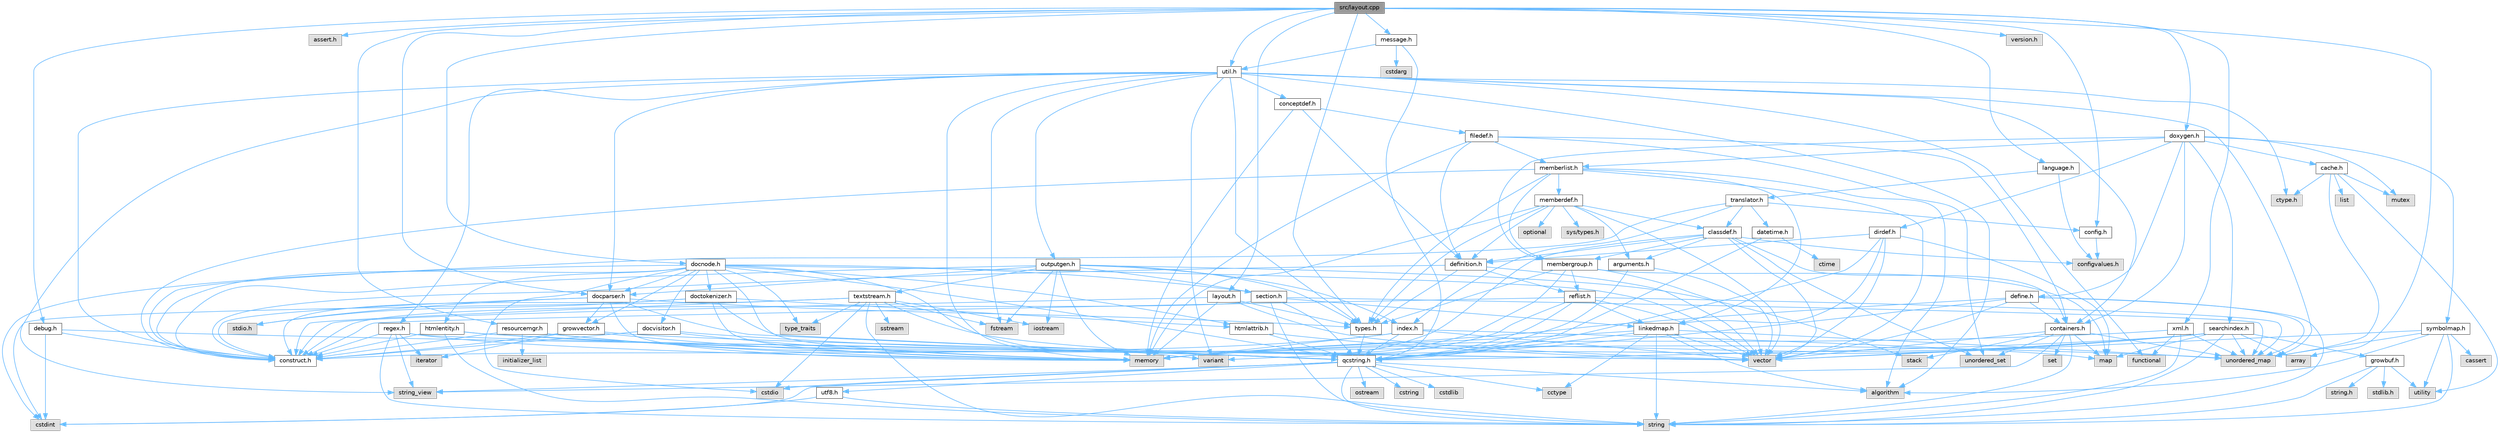 digraph "src/layout.cpp"
{
 // INTERACTIVE_SVG=YES
 // LATEX_PDF_SIZE
  bgcolor="transparent";
  edge [fontname=Helvetica,fontsize=10,labelfontname=Helvetica,labelfontsize=10];
  node [fontname=Helvetica,fontsize=10,shape=box,height=0.2,width=0.4];
  Node1 [id="Node000001",label="src/layout.cpp",height=0.2,width=0.4,color="gray40", fillcolor="grey60", style="filled", fontcolor="black",tooltip=" "];
  Node1 -> Node2 [id="edge1_Node000001_Node000002",color="steelblue1",style="solid",tooltip=" "];
  Node2 [id="Node000002",label="array",height=0.2,width=0.4,color="grey60", fillcolor="#E0E0E0", style="filled",tooltip=" "];
  Node1 -> Node3 [id="edge2_Node000001_Node000003",color="steelblue1",style="solid",tooltip=" "];
  Node3 [id="Node000003",label="assert.h",height=0.2,width=0.4,color="grey60", fillcolor="#E0E0E0", style="filled",tooltip=" "];
  Node1 -> Node4 [id="edge3_Node000001_Node000004",color="steelblue1",style="solid",tooltip=" "];
  Node4 [id="Node000004",label="types.h",height=0.2,width=0.4,color="grey40", fillcolor="white", style="filled",URL="$d9/d49/types_8h.html",tooltip="This file contains a number of basic enums and types."];
  Node4 -> Node5 [id="edge4_Node000004_Node000005",color="steelblue1",style="solid",tooltip=" "];
  Node5 [id="Node000005",label="qcstring.h",height=0.2,width=0.4,color="grey40", fillcolor="white", style="filled",URL="$d7/d5c/qcstring_8h.html",tooltip=" "];
  Node5 -> Node6 [id="edge5_Node000005_Node000006",color="steelblue1",style="solid",tooltip=" "];
  Node6 [id="Node000006",label="string",height=0.2,width=0.4,color="grey60", fillcolor="#E0E0E0", style="filled",tooltip=" "];
  Node5 -> Node7 [id="edge6_Node000005_Node000007",color="steelblue1",style="solid",tooltip=" "];
  Node7 [id="Node000007",label="string_view",height=0.2,width=0.4,color="grey60", fillcolor="#E0E0E0", style="filled",tooltip=" "];
  Node5 -> Node8 [id="edge7_Node000005_Node000008",color="steelblue1",style="solid",tooltip=" "];
  Node8 [id="Node000008",label="algorithm",height=0.2,width=0.4,color="grey60", fillcolor="#E0E0E0", style="filled",tooltip=" "];
  Node5 -> Node9 [id="edge8_Node000005_Node000009",color="steelblue1",style="solid",tooltip=" "];
  Node9 [id="Node000009",label="cctype",height=0.2,width=0.4,color="grey60", fillcolor="#E0E0E0", style="filled",tooltip=" "];
  Node5 -> Node10 [id="edge9_Node000005_Node000010",color="steelblue1",style="solid",tooltip=" "];
  Node10 [id="Node000010",label="cstring",height=0.2,width=0.4,color="grey60", fillcolor="#E0E0E0", style="filled",tooltip=" "];
  Node5 -> Node11 [id="edge10_Node000005_Node000011",color="steelblue1",style="solid",tooltip=" "];
  Node11 [id="Node000011",label="cstdio",height=0.2,width=0.4,color="grey60", fillcolor="#E0E0E0", style="filled",tooltip=" "];
  Node5 -> Node12 [id="edge11_Node000005_Node000012",color="steelblue1",style="solid",tooltip=" "];
  Node12 [id="Node000012",label="cstdlib",height=0.2,width=0.4,color="grey60", fillcolor="#E0E0E0", style="filled",tooltip=" "];
  Node5 -> Node13 [id="edge12_Node000005_Node000013",color="steelblue1",style="solid",tooltip=" "];
  Node13 [id="Node000013",label="cstdint",height=0.2,width=0.4,color="grey60", fillcolor="#E0E0E0", style="filled",tooltip=" "];
  Node5 -> Node14 [id="edge13_Node000005_Node000014",color="steelblue1",style="solid",tooltip=" "];
  Node14 [id="Node000014",label="ostream",height=0.2,width=0.4,color="grey60", fillcolor="#E0E0E0", style="filled",tooltip=" "];
  Node5 -> Node15 [id="edge14_Node000005_Node000015",color="steelblue1",style="solid",tooltip=" "];
  Node15 [id="Node000015",label="utf8.h",height=0.2,width=0.4,color="grey40", fillcolor="white", style="filled",URL="$db/d7c/utf8_8h.html",tooltip="Various UTF8 related helper functions."];
  Node15 -> Node13 [id="edge15_Node000015_Node000013",color="steelblue1",style="solid",tooltip=" "];
  Node15 -> Node6 [id="edge16_Node000015_Node000006",color="steelblue1",style="solid",tooltip=" "];
  Node1 -> Node16 [id="edge17_Node000001_Node000016",color="steelblue1",style="solid",tooltip=" "];
  Node16 [id="Node000016",label="layout.h",height=0.2,width=0.4,color="grey40", fillcolor="white", style="filled",URL="$db/d51/layout_8h.html",tooltip=" "];
  Node16 -> Node17 [id="edge18_Node000016_Node000017",color="steelblue1",style="solid",tooltip=" "];
  Node17 [id="Node000017",label="memory",height=0.2,width=0.4,color="grey60", fillcolor="#E0E0E0", style="filled",tooltip=" "];
  Node16 -> Node18 [id="edge19_Node000016_Node000018",color="steelblue1",style="solid",tooltip=" "];
  Node18 [id="Node000018",label="vector",height=0.2,width=0.4,color="grey60", fillcolor="#E0E0E0", style="filled",tooltip=" "];
  Node16 -> Node4 [id="edge20_Node000016_Node000004",color="steelblue1",style="solid",tooltip=" "];
  Node16 -> Node19 [id="edge21_Node000016_Node000019",color="steelblue1",style="solid",tooltip=" "];
  Node19 [id="Node000019",label="construct.h",height=0.2,width=0.4,color="grey40", fillcolor="white", style="filled",URL="$d7/dfc/construct_8h.html",tooltip=" "];
  Node1 -> Node20 [id="edge22_Node000001_Node000020",color="steelblue1",style="solid",tooltip=" "];
  Node20 [id="Node000020",label="message.h",height=0.2,width=0.4,color="grey40", fillcolor="white", style="filled",URL="$d2/d0d/message_8h.html",tooltip=" "];
  Node20 -> Node21 [id="edge23_Node000020_Node000021",color="steelblue1",style="solid",tooltip=" "];
  Node21 [id="Node000021",label="cstdarg",height=0.2,width=0.4,color="grey60", fillcolor="#E0E0E0", style="filled",tooltip=" "];
  Node20 -> Node5 [id="edge24_Node000020_Node000005",color="steelblue1",style="solid",tooltip=" "];
  Node20 -> Node22 [id="edge25_Node000020_Node000022",color="steelblue1",style="solid",tooltip=" "];
  Node22 [id="Node000022",label="util.h",height=0.2,width=0.4,color="grey40", fillcolor="white", style="filled",URL="$d8/d3c/util_8h.html",tooltip="A bunch of utility functions."];
  Node22 -> Node17 [id="edge26_Node000022_Node000017",color="steelblue1",style="solid",tooltip=" "];
  Node22 -> Node23 [id="edge27_Node000022_Node000023",color="steelblue1",style="solid",tooltip=" "];
  Node23 [id="Node000023",label="unordered_map",height=0.2,width=0.4,color="grey60", fillcolor="#E0E0E0", style="filled",tooltip=" "];
  Node22 -> Node8 [id="edge28_Node000022_Node000008",color="steelblue1",style="solid",tooltip=" "];
  Node22 -> Node24 [id="edge29_Node000022_Node000024",color="steelblue1",style="solid",tooltip=" "];
  Node24 [id="Node000024",label="functional",height=0.2,width=0.4,color="grey60", fillcolor="#E0E0E0", style="filled",tooltip=" "];
  Node22 -> Node25 [id="edge30_Node000022_Node000025",color="steelblue1",style="solid",tooltip=" "];
  Node25 [id="Node000025",label="fstream",height=0.2,width=0.4,color="grey60", fillcolor="#E0E0E0", style="filled",tooltip=" "];
  Node22 -> Node26 [id="edge31_Node000022_Node000026",color="steelblue1",style="solid",tooltip=" "];
  Node26 [id="Node000026",label="variant",height=0.2,width=0.4,color="grey60", fillcolor="#E0E0E0", style="filled",tooltip=" "];
  Node22 -> Node7 [id="edge32_Node000022_Node000007",color="steelblue1",style="solid",tooltip=" "];
  Node22 -> Node27 [id="edge33_Node000022_Node000027",color="steelblue1",style="solid",tooltip=" "];
  Node27 [id="Node000027",label="ctype.h",height=0.2,width=0.4,color="grey60", fillcolor="#E0E0E0", style="filled",tooltip=" "];
  Node22 -> Node4 [id="edge34_Node000022_Node000004",color="steelblue1",style="solid",tooltip=" "];
  Node22 -> Node28 [id="edge35_Node000022_Node000028",color="steelblue1",style="solid",tooltip=" "];
  Node28 [id="Node000028",label="docparser.h",height=0.2,width=0.4,color="grey40", fillcolor="white", style="filled",URL="$de/d9c/docparser_8h.html",tooltip=" "];
  Node28 -> Node29 [id="edge36_Node000028_Node000029",color="steelblue1",style="solid",tooltip=" "];
  Node29 [id="Node000029",label="stdio.h",height=0.2,width=0.4,color="grey60", fillcolor="#E0E0E0", style="filled",tooltip=" "];
  Node28 -> Node17 [id="edge37_Node000028_Node000017",color="steelblue1",style="solid",tooltip=" "];
  Node28 -> Node5 [id="edge38_Node000028_Node000005",color="steelblue1",style="solid",tooltip=" "];
  Node28 -> Node30 [id="edge39_Node000028_Node000030",color="steelblue1",style="solid",tooltip=" "];
  Node30 [id="Node000030",label="growvector.h",height=0.2,width=0.4,color="grey40", fillcolor="white", style="filled",URL="$d7/d50/growvector_8h.html",tooltip=" "];
  Node30 -> Node18 [id="edge40_Node000030_Node000018",color="steelblue1",style="solid",tooltip=" "];
  Node30 -> Node17 [id="edge41_Node000030_Node000017",color="steelblue1",style="solid",tooltip=" "];
  Node30 -> Node31 [id="edge42_Node000030_Node000031",color="steelblue1",style="solid",tooltip=" "];
  Node31 [id="Node000031",label="iterator",height=0.2,width=0.4,color="grey60", fillcolor="#E0E0E0", style="filled",tooltip=" "];
  Node30 -> Node19 [id="edge43_Node000030_Node000019",color="steelblue1",style="solid",tooltip=" "];
  Node28 -> Node19 [id="edge44_Node000028_Node000019",color="steelblue1",style="solid",tooltip=" "];
  Node28 -> Node4 [id="edge45_Node000028_Node000004",color="steelblue1",style="solid",tooltip=" "];
  Node22 -> Node32 [id="edge46_Node000022_Node000032",color="steelblue1",style="solid",tooltip=" "];
  Node32 [id="Node000032",label="containers.h",height=0.2,width=0.4,color="grey40", fillcolor="white", style="filled",URL="$d5/d75/containers_8h.html",tooltip=" "];
  Node32 -> Node18 [id="edge47_Node000032_Node000018",color="steelblue1",style="solid",tooltip=" "];
  Node32 -> Node6 [id="edge48_Node000032_Node000006",color="steelblue1",style="solid",tooltip=" "];
  Node32 -> Node7 [id="edge49_Node000032_Node000007",color="steelblue1",style="solid",tooltip=" "];
  Node32 -> Node33 [id="edge50_Node000032_Node000033",color="steelblue1",style="solid",tooltip=" "];
  Node33 [id="Node000033",label="set",height=0.2,width=0.4,color="grey60", fillcolor="#E0E0E0", style="filled",tooltip=" "];
  Node32 -> Node34 [id="edge51_Node000032_Node000034",color="steelblue1",style="solid",tooltip=" "];
  Node34 [id="Node000034",label="map",height=0.2,width=0.4,color="grey60", fillcolor="#E0E0E0", style="filled",tooltip=" "];
  Node32 -> Node35 [id="edge52_Node000032_Node000035",color="steelblue1",style="solid",tooltip=" "];
  Node35 [id="Node000035",label="unordered_set",height=0.2,width=0.4,color="grey60", fillcolor="#E0E0E0", style="filled",tooltip=" "];
  Node32 -> Node23 [id="edge53_Node000032_Node000023",color="steelblue1",style="solid",tooltip=" "];
  Node32 -> Node36 [id="edge54_Node000032_Node000036",color="steelblue1",style="solid",tooltip=" "];
  Node36 [id="Node000036",label="stack",height=0.2,width=0.4,color="grey60", fillcolor="#E0E0E0", style="filled",tooltip=" "];
  Node22 -> Node37 [id="edge55_Node000022_Node000037",color="steelblue1",style="solid",tooltip=" "];
  Node37 [id="Node000037",label="outputgen.h",height=0.2,width=0.4,color="grey40", fillcolor="white", style="filled",URL="$df/d06/outputgen_8h.html",tooltip=" "];
  Node37 -> Node17 [id="edge56_Node000037_Node000017",color="steelblue1",style="solid",tooltip=" "];
  Node37 -> Node36 [id="edge57_Node000037_Node000036",color="steelblue1",style="solid",tooltip=" "];
  Node37 -> Node38 [id="edge58_Node000037_Node000038",color="steelblue1",style="solid",tooltip=" "];
  Node38 [id="Node000038",label="iostream",height=0.2,width=0.4,color="grey60", fillcolor="#E0E0E0", style="filled",tooltip=" "];
  Node37 -> Node25 [id="edge59_Node000037_Node000025",color="steelblue1",style="solid",tooltip=" "];
  Node37 -> Node4 [id="edge60_Node000037_Node000004",color="steelblue1",style="solid",tooltip=" "];
  Node37 -> Node39 [id="edge61_Node000037_Node000039",color="steelblue1",style="solid",tooltip=" "];
  Node39 [id="Node000039",label="index.h",height=0.2,width=0.4,color="grey40", fillcolor="white", style="filled",URL="$d1/db5/index_8h.html",tooltip=" "];
  Node39 -> Node17 [id="edge62_Node000039_Node000017",color="steelblue1",style="solid",tooltip=" "];
  Node39 -> Node18 [id="edge63_Node000039_Node000018",color="steelblue1",style="solid",tooltip=" "];
  Node39 -> Node34 [id="edge64_Node000039_Node000034",color="steelblue1",style="solid",tooltip=" "];
  Node39 -> Node5 [id="edge65_Node000039_Node000005",color="steelblue1",style="solid",tooltip=" "];
  Node39 -> Node19 [id="edge66_Node000039_Node000019",color="steelblue1",style="solid",tooltip=" "];
  Node37 -> Node40 [id="edge67_Node000037_Node000040",color="steelblue1",style="solid",tooltip=" "];
  Node40 [id="Node000040",label="section.h",height=0.2,width=0.4,color="grey40", fillcolor="white", style="filled",URL="$d1/d2a/section_8h.html",tooltip=" "];
  Node40 -> Node6 [id="edge68_Node000040_Node000006",color="steelblue1",style="solid",tooltip=" "];
  Node40 -> Node23 [id="edge69_Node000040_Node000023",color="steelblue1",style="solid",tooltip=" "];
  Node40 -> Node5 [id="edge70_Node000040_Node000005",color="steelblue1",style="solid",tooltip=" "];
  Node40 -> Node41 [id="edge71_Node000040_Node000041",color="steelblue1",style="solid",tooltip=" "];
  Node41 [id="Node000041",label="linkedmap.h",height=0.2,width=0.4,color="grey40", fillcolor="white", style="filled",URL="$da/de1/linkedmap_8h.html",tooltip=" "];
  Node41 -> Node23 [id="edge72_Node000041_Node000023",color="steelblue1",style="solid",tooltip=" "];
  Node41 -> Node18 [id="edge73_Node000041_Node000018",color="steelblue1",style="solid",tooltip=" "];
  Node41 -> Node17 [id="edge74_Node000041_Node000017",color="steelblue1",style="solid",tooltip=" "];
  Node41 -> Node6 [id="edge75_Node000041_Node000006",color="steelblue1",style="solid",tooltip=" "];
  Node41 -> Node8 [id="edge76_Node000041_Node000008",color="steelblue1",style="solid",tooltip=" "];
  Node41 -> Node9 [id="edge77_Node000041_Node000009",color="steelblue1",style="solid",tooltip=" "];
  Node41 -> Node5 [id="edge78_Node000041_Node000005",color="steelblue1",style="solid",tooltip=" "];
  Node40 -> Node19 [id="edge79_Node000040_Node000019",color="steelblue1",style="solid",tooltip=" "];
  Node37 -> Node42 [id="edge80_Node000037_Node000042",color="steelblue1",style="solid",tooltip=" "];
  Node42 [id="Node000042",label="textstream.h",height=0.2,width=0.4,color="grey40", fillcolor="white", style="filled",URL="$d4/d7d/textstream_8h.html",tooltip=" "];
  Node42 -> Node6 [id="edge81_Node000042_Node000006",color="steelblue1",style="solid",tooltip=" "];
  Node42 -> Node38 [id="edge82_Node000042_Node000038",color="steelblue1",style="solid",tooltip=" "];
  Node42 -> Node43 [id="edge83_Node000042_Node000043",color="steelblue1",style="solid",tooltip=" "];
  Node43 [id="Node000043",label="sstream",height=0.2,width=0.4,color="grey60", fillcolor="#E0E0E0", style="filled",tooltip=" "];
  Node42 -> Node13 [id="edge84_Node000042_Node000013",color="steelblue1",style="solid",tooltip=" "];
  Node42 -> Node11 [id="edge85_Node000042_Node000011",color="steelblue1",style="solid",tooltip=" "];
  Node42 -> Node25 [id="edge86_Node000042_Node000025",color="steelblue1",style="solid",tooltip=" "];
  Node42 -> Node44 [id="edge87_Node000042_Node000044",color="steelblue1",style="solid",tooltip=" "];
  Node44 [id="Node000044",label="type_traits",height=0.2,width=0.4,color="grey60", fillcolor="#E0E0E0", style="filled",tooltip=" "];
  Node42 -> Node5 [id="edge88_Node000042_Node000005",color="steelblue1",style="solid",tooltip=" "];
  Node42 -> Node19 [id="edge89_Node000042_Node000019",color="steelblue1",style="solid",tooltip=" "];
  Node37 -> Node28 [id="edge90_Node000037_Node000028",color="steelblue1",style="solid",tooltip=" "];
  Node37 -> Node19 [id="edge91_Node000037_Node000019",color="steelblue1",style="solid",tooltip=" "];
  Node22 -> Node45 [id="edge92_Node000022_Node000045",color="steelblue1",style="solid",tooltip=" "];
  Node45 [id="Node000045",label="regex.h",height=0.2,width=0.4,color="grey40", fillcolor="white", style="filled",URL="$d1/d21/regex_8h.html",tooltip=" "];
  Node45 -> Node17 [id="edge93_Node000045_Node000017",color="steelblue1",style="solid",tooltip=" "];
  Node45 -> Node6 [id="edge94_Node000045_Node000006",color="steelblue1",style="solid",tooltip=" "];
  Node45 -> Node7 [id="edge95_Node000045_Node000007",color="steelblue1",style="solid",tooltip=" "];
  Node45 -> Node18 [id="edge96_Node000045_Node000018",color="steelblue1",style="solid",tooltip=" "];
  Node45 -> Node31 [id="edge97_Node000045_Node000031",color="steelblue1",style="solid",tooltip=" "];
  Node45 -> Node19 [id="edge98_Node000045_Node000019",color="steelblue1",style="solid",tooltip=" "];
  Node22 -> Node46 [id="edge99_Node000022_Node000046",color="steelblue1",style="solid",tooltip=" "];
  Node46 [id="Node000046",label="conceptdef.h",height=0.2,width=0.4,color="grey40", fillcolor="white", style="filled",URL="$da/df1/conceptdef_8h.html",tooltip=" "];
  Node46 -> Node17 [id="edge100_Node000046_Node000017",color="steelblue1",style="solid",tooltip=" "];
  Node46 -> Node47 [id="edge101_Node000046_Node000047",color="steelblue1",style="solid",tooltip=" "];
  Node47 [id="Node000047",label="definition.h",height=0.2,width=0.4,color="grey40", fillcolor="white", style="filled",URL="$df/da1/definition_8h.html",tooltip=" "];
  Node47 -> Node18 [id="edge102_Node000047_Node000018",color="steelblue1",style="solid",tooltip=" "];
  Node47 -> Node4 [id="edge103_Node000047_Node000004",color="steelblue1",style="solid",tooltip=" "];
  Node47 -> Node48 [id="edge104_Node000047_Node000048",color="steelblue1",style="solid",tooltip=" "];
  Node48 [id="Node000048",label="reflist.h",height=0.2,width=0.4,color="grey40", fillcolor="white", style="filled",URL="$d1/d02/reflist_8h.html",tooltip=" "];
  Node48 -> Node18 [id="edge105_Node000048_Node000018",color="steelblue1",style="solid",tooltip=" "];
  Node48 -> Node23 [id="edge106_Node000048_Node000023",color="steelblue1",style="solid",tooltip=" "];
  Node48 -> Node17 [id="edge107_Node000048_Node000017",color="steelblue1",style="solid",tooltip=" "];
  Node48 -> Node5 [id="edge108_Node000048_Node000005",color="steelblue1",style="solid",tooltip=" "];
  Node48 -> Node41 [id="edge109_Node000048_Node000041",color="steelblue1",style="solid",tooltip=" "];
  Node48 -> Node19 [id="edge110_Node000048_Node000019",color="steelblue1",style="solid",tooltip=" "];
  Node47 -> Node19 [id="edge111_Node000047_Node000019",color="steelblue1",style="solid",tooltip=" "];
  Node46 -> Node49 [id="edge112_Node000046_Node000049",color="steelblue1",style="solid",tooltip=" "];
  Node49 [id="Node000049",label="filedef.h",height=0.2,width=0.4,color="grey40", fillcolor="white", style="filled",URL="$d4/d3a/filedef_8h.html",tooltip=" "];
  Node49 -> Node17 [id="edge113_Node000049_Node000017",color="steelblue1",style="solid",tooltip=" "];
  Node49 -> Node35 [id="edge114_Node000049_Node000035",color="steelblue1",style="solid",tooltip=" "];
  Node49 -> Node47 [id="edge115_Node000049_Node000047",color="steelblue1",style="solid",tooltip=" "];
  Node49 -> Node50 [id="edge116_Node000049_Node000050",color="steelblue1",style="solid",tooltip=" "];
  Node50 [id="Node000050",label="memberlist.h",height=0.2,width=0.4,color="grey40", fillcolor="white", style="filled",URL="$dd/d78/memberlist_8h.html",tooltip=" "];
  Node50 -> Node18 [id="edge117_Node000050_Node000018",color="steelblue1",style="solid",tooltip=" "];
  Node50 -> Node8 [id="edge118_Node000050_Node000008",color="steelblue1",style="solid",tooltip=" "];
  Node50 -> Node51 [id="edge119_Node000050_Node000051",color="steelblue1",style="solid",tooltip=" "];
  Node51 [id="Node000051",label="memberdef.h",height=0.2,width=0.4,color="grey40", fillcolor="white", style="filled",URL="$d4/d46/memberdef_8h.html",tooltip=" "];
  Node51 -> Node18 [id="edge120_Node000051_Node000018",color="steelblue1",style="solid",tooltip=" "];
  Node51 -> Node17 [id="edge121_Node000051_Node000017",color="steelblue1",style="solid",tooltip=" "];
  Node51 -> Node52 [id="edge122_Node000051_Node000052",color="steelblue1",style="solid",tooltip=" "];
  Node52 [id="Node000052",label="optional",height=0.2,width=0.4,color="grey60", fillcolor="#E0E0E0", style="filled",tooltip=" "];
  Node51 -> Node53 [id="edge123_Node000051_Node000053",color="steelblue1",style="solid",tooltip=" "];
  Node53 [id="Node000053",label="sys/types.h",height=0.2,width=0.4,color="grey60", fillcolor="#E0E0E0", style="filled",tooltip=" "];
  Node51 -> Node4 [id="edge124_Node000051_Node000004",color="steelblue1",style="solid",tooltip=" "];
  Node51 -> Node47 [id="edge125_Node000051_Node000047",color="steelblue1",style="solid",tooltip=" "];
  Node51 -> Node54 [id="edge126_Node000051_Node000054",color="steelblue1",style="solid",tooltip=" "];
  Node54 [id="Node000054",label="arguments.h",height=0.2,width=0.4,color="grey40", fillcolor="white", style="filled",URL="$df/d9b/arguments_8h.html",tooltip=" "];
  Node54 -> Node18 [id="edge127_Node000054_Node000018",color="steelblue1",style="solid",tooltip=" "];
  Node54 -> Node5 [id="edge128_Node000054_Node000005",color="steelblue1",style="solid",tooltip=" "];
  Node51 -> Node55 [id="edge129_Node000051_Node000055",color="steelblue1",style="solid",tooltip=" "];
  Node55 [id="Node000055",label="classdef.h",height=0.2,width=0.4,color="grey40", fillcolor="white", style="filled",URL="$d1/da6/classdef_8h.html",tooltip=" "];
  Node55 -> Node17 [id="edge130_Node000055_Node000017",color="steelblue1",style="solid",tooltip=" "];
  Node55 -> Node18 [id="edge131_Node000055_Node000018",color="steelblue1",style="solid",tooltip=" "];
  Node55 -> Node35 [id="edge132_Node000055_Node000035",color="steelblue1",style="solid",tooltip=" "];
  Node55 -> Node32 [id="edge133_Node000055_Node000032",color="steelblue1",style="solid",tooltip=" "];
  Node55 -> Node47 [id="edge134_Node000055_Node000047",color="steelblue1",style="solid",tooltip=" "];
  Node55 -> Node54 [id="edge135_Node000055_Node000054",color="steelblue1",style="solid",tooltip=" "];
  Node55 -> Node56 [id="edge136_Node000055_Node000056",color="steelblue1",style="solid",tooltip=" "];
  Node56 [id="Node000056",label="membergroup.h",height=0.2,width=0.4,color="grey40", fillcolor="white", style="filled",URL="$d9/d11/membergroup_8h.html",tooltip=" "];
  Node56 -> Node18 [id="edge137_Node000056_Node000018",color="steelblue1",style="solid",tooltip=" "];
  Node56 -> Node34 [id="edge138_Node000056_Node000034",color="steelblue1",style="solid",tooltip=" "];
  Node56 -> Node17 [id="edge139_Node000056_Node000017",color="steelblue1",style="solid",tooltip=" "];
  Node56 -> Node4 [id="edge140_Node000056_Node000004",color="steelblue1",style="solid",tooltip=" "];
  Node56 -> Node48 [id="edge141_Node000056_Node000048",color="steelblue1",style="solid",tooltip=" "];
  Node55 -> Node57 [id="edge142_Node000055_Node000057",color="steelblue1",style="solid",tooltip=" "];
  Node57 [id="Node000057",label="configvalues.h",height=0.2,width=0.4,color="grey60", fillcolor="#E0E0E0", style="filled",tooltip=" "];
  Node50 -> Node41 [id="edge143_Node000050_Node000041",color="steelblue1",style="solid",tooltip=" "];
  Node50 -> Node4 [id="edge144_Node000050_Node000004",color="steelblue1",style="solid",tooltip=" "];
  Node50 -> Node56 [id="edge145_Node000050_Node000056",color="steelblue1",style="solid",tooltip=" "];
  Node50 -> Node19 [id="edge146_Node000050_Node000019",color="steelblue1",style="solid",tooltip=" "];
  Node49 -> Node32 [id="edge147_Node000049_Node000032",color="steelblue1",style="solid",tooltip=" "];
  Node22 -> Node19 [id="edge148_Node000022_Node000019",color="steelblue1",style="solid",tooltip=" "];
  Node1 -> Node58 [id="edge149_Node000001_Node000058",color="steelblue1",style="solid",tooltip=" "];
  Node58 [id="Node000058",label="language.h",height=0.2,width=0.4,color="grey40", fillcolor="white", style="filled",URL="$d8/dce/language_8h.html",tooltip=" "];
  Node58 -> Node59 [id="edge150_Node000058_Node000059",color="steelblue1",style="solid",tooltip=" "];
  Node59 [id="Node000059",label="translator.h",height=0.2,width=0.4,color="grey40", fillcolor="white", style="filled",URL="$d9/df1/translator_8h.html",tooltip=" "];
  Node59 -> Node55 [id="edge151_Node000059_Node000055",color="steelblue1",style="solid",tooltip=" "];
  Node59 -> Node60 [id="edge152_Node000059_Node000060",color="steelblue1",style="solid",tooltip=" "];
  Node60 [id="Node000060",label="config.h",height=0.2,width=0.4,color="grey40", fillcolor="white", style="filled",URL="$db/d16/config_8h.html",tooltip=" "];
  Node60 -> Node57 [id="edge153_Node000060_Node000057",color="steelblue1",style="solid",tooltip=" "];
  Node59 -> Node61 [id="edge154_Node000059_Node000061",color="steelblue1",style="solid",tooltip=" "];
  Node61 [id="Node000061",label="datetime.h",height=0.2,width=0.4,color="grey40", fillcolor="white", style="filled",URL="$de/d1b/datetime_8h.html",tooltip=" "];
  Node61 -> Node62 [id="edge155_Node000061_Node000062",color="steelblue1",style="solid",tooltip=" "];
  Node62 [id="Node000062",label="ctime",height=0.2,width=0.4,color="grey60", fillcolor="#E0E0E0", style="filled",tooltip=" "];
  Node61 -> Node5 [id="edge156_Node000061_Node000005",color="steelblue1",style="solid",tooltip=" "];
  Node59 -> Node39 [id="edge157_Node000059_Node000039",color="steelblue1",style="solid",tooltip=" "];
  Node59 -> Node19 [id="edge158_Node000059_Node000019",color="steelblue1",style="solid",tooltip=" "];
  Node58 -> Node57 [id="edge159_Node000058_Node000057",color="steelblue1",style="solid",tooltip=" "];
  Node1 -> Node22 [id="edge160_Node000001_Node000022",color="steelblue1",style="solid",tooltip=" "];
  Node1 -> Node63 [id="edge161_Node000001_Node000063",color="steelblue1",style="solid",tooltip=" "];
  Node63 [id="Node000063",label="doxygen.h",height=0.2,width=0.4,color="grey40", fillcolor="white", style="filled",URL="$d1/da1/doxygen_8h.html",tooltip=" "];
  Node63 -> Node64 [id="edge162_Node000063_Node000064",color="steelblue1",style="solid",tooltip=" "];
  Node64 [id="Node000064",label="mutex",height=0.2,width=0.4,color="grey60", fillcolor="#E0E0E0", style="filled",tooltip=" "];
  Node63 -> Node32 [id="edge163_Node000063_Node000032",color="steelblue1",style="solid",tooltip=" "];
  Node63 -> Node56 [id="edge164_Node000063_Node000056",color="steelblue1",style="solid",tooltip=" "];
  Node63 -> Node65 [id="edge165_Node000063_Node000065",color="steelblue1",style="solid",tooltip=" "];
  Node65 [id="Node000065",label="dirdef.h",height=0.2,width=0.4,color="grey40", fillcolor="white", style="filled",URL="$d6/d15/dirdef_8h.html",tooltip=" "];
  Node65 -> Node18 [id="edge166_Node000065_Node000018",color="steelblue1",style="solid",tooltip=" "];
  Node65 -> Node34 [id="edge167_Node000065_Node000034",color="steelblue1",style="solid",tooltip=" "];
  Node65 -> Node5 [id="edge168_Node000065_Node000005",color="steelblue1",style="solid",tooltip=" "];
  Node65 -> Node41 [id="edge169_Node000065_Node000041",color="steelblue1",style="solid",tooltip=" "];
  Node65 -> Node47 [id="edge170_Node000065_Node000047",color="steelblue1",style="solid",tooltip=" "];
  Node63 -> Node50 [id="edge171_Node000063_Node000050",color="steelblue1",style="solid",tooltip=" "];
  Node63 -> Node66 [id="edge172_Node000063_Node000066",color="steelblue1",style="solid",tooltip=" "];
  Node66 [id="Node000066",label="define.h",height=0.2,width=0.4,color="grey40", fillcolor="white", style="filled",URL="$df/d67/define_8h.html",tooltip=" "];
  Node66 -> Node18 [id="edge173_Node000066_Node000018",color="steelblue1",style="solid",tooltip=" "];
  Node66 -> Node17 [id="edge174_Node000066_Node000017",color="steelblue1",style="solid",tooltip=" "];
  Node66 -> Node6 [id="edge175_Node000066_Node000006",color="steelblue1",style="solid",tooltip=" "];
  Node66 -> Node23 [id="edge176_Node000066_Node000023",color="steelblue1",style="solid",tooltip=" "];
  Node66 -> Node5 [id="edge177_Node000066_Node000005",color="steelblue1",style="solid",tooltip=" "];
  Node66 -> Node32 [id="edge178_Node000066_Node000032",color="steelblue1",style="solid",tooltip=" "];
  Node63 -> Node67 [id="edge179_Node000063_Node000067",color="steelblue1",style="solid",tooltip=" "];
  Node67 [id="Node000067",label="cache.h",height=0.2,width=0.4,color="grey40", fillcolor="white", style="filled",URL="$d3/d26/cache_8h.html",tooltip=" "];
  Node67 -> Node68 [id="edge180_Node000067_Node000068",color="steelblue1",style="solid",tooltip=" "];
  Node68 [id="Node000068",label="list",height=0.2,width=0.4,color="grey60", fillcolor="#E0E0E0", style="filled",tooltip=" "];
  Node67 -> Node23 [id="edge181_Node000067_Node000023",color="steelblue1",style="solid",tooltip=" "];
  Node67 -> Node64 [id="edge182_Node000067_Node000064",color="steelblue1",style="solid",tooltip=" "];
  Node67 -> Node69 [id="edge183_Node000067_Node000069",color="steelblue1",style="solid",tooltip=" "];
  Node69 [id="Node000069",label="utility",height=0.2,width=0.4,color="grey60", fillcolor="#E0E0E0", style="filled",tooltip=" "];
  Node67 -> Node27 [id="edge184_Node000067_Node000027",color="steelblue1",style="solid",tooltip=" "];
  Node63 -> Node70 [id="edge185_Node000063_Node000070",color="steelblue1",style="solid",tooltip=" "];
  Node70 [id="Node000070",label="symbolmap.h",height=0.2,width=0.4,color="grey40", fillcolor="white", style="filled",URL="$d7/ddd/symbolmap_8h.html",tooltip=" "];
  Node70 -> Node8 [id="edge186_Node000070_Node000008",color="steelblue1",style="solid",tooltip=" "];
  Node70 -> Node23 [id="edge187_Node000070_Node000023",color="steelblue1",style="solid",tooltip=" "];
  Node70 -> Node18 [id="edge188_Node000070_Node000018",color="steelblue1",style="solid",tooltip=" "];
  Node70 -> Node6 [id="edge189_Node000070_Node000006",color="steelblue1",style="solid",tooltip=" "];
  Node70 -> Node69 [id="edge190_Node000070_Node000069",color="steelblue1",style="solid",tooltip=" "];
  Node70 -> Node71 [id="edge191_Node000070_Node000071",color="steelblue1",style="solid",tooltip=" "];
  Node71 [id="Node000071",label="cassert",height=0.2,width=0.4,color="grey60", fillcolor="#E0E0E0", style="filled",tooltip=" "];
  Node63 -> Node72 [id="edge192_Node000063_Node000072",color="steelblue1",style="solid",tooltip=" "];
  Node72 [id="Node000072",label="searchindex.h",height=0.2,width=0.4,color="grey40", fillcolor="white", style="filled",URL="$de/d07/searchindex_8h.html",tooltip="Web server based search engine."];
  Node72 -> Node17 [id="edge193_Node000072_Node000017",color="steelblue1",style="solid",tooltip=" "];
  Node72 -> Node18 [id="edge194_Node000072_Node000018",color="steelblue1",style="solid",tooltip=" "];
  Node72 -> Node34 [id="edge195_Node000072_Node000034",color="steelblue1",style="solid",tooltip=" "];
  Node72 -> Node23 [id="edge196_Node000072_Node000023",color="steelblue1",style="solid",tooltip=" "];
  Node72 -> Node6 [id="edge197_Node000072_Node000006",color="steelblue1",style="solid",tooltip=" "];
  Node72 -> Node2 [id="edge198_Node000072_Node000002",color="steelblue1",style="solid",tooltip=" "];
  Node72 -> Node26 [id="edge199_Node000072_Node000026",color="steelblue1",style="solid",tooltip=" "];
  Node72 -> Node5 [id="edge200_Node000072_Node000005",color="steelblue1",style="solid",tooltip=" "];
  Node72 -> Node73 [id="edge201_Node000072_Node000073",color="steelblue1",style="solid",tooltip=" "];
  Node73 [id="Node000073",label="growbuf.h",height=0.2,width=0.4,color="grey40", fillcolor="white", style="filled",URL="$dd/d72/growbuf_8h.html",tooltip=" "];
  Node73 -> Node69 [id="edge202_Node000073_Node000069",color="steelblue1",style="solid",tooltip=" "];
  Node73 -> Node74 [id="edge203_Node000073_Node000074",color="steelblue1",style="solid",tooltip=" "];
  Node74 [id="Node000074",label="stdlib.h",height=0.2,width=0.4,color="grey60", fillcolor="#E0E0E0", style="filled",tooltip=" "];
  Node73 -> Node75 [id="edge204_Node000073_Node000075",color="steelblue1",style="solid",tooltip=" "];
  Node75 [id="Node000075",label="string.h",height=0.2,width=0.4,color="grey60", fillcolor="#E0E0E0", style="filled",tooltip=" "];
  Node73 -> Node6 [id="edge205_Node000073_Node000006",color="steelblue1",style="solid",tooltip=" "];
  Node1 -> Node76 [id="edge206_Node000001_Node000076",color="steelblue1",style="solid",tooltip=" "];
  Node76 [id="Node000076",label="version.h",height=0.2,width=0.4,color="grey60", fillcolor="#E0E0E0", style="filled",tooltip=" "];
  Node1 -> Node60 [id="edge207_Node000001_Node000060",color="steelblue1",style="solid",tooltip=" "];
  Node1 -> Node77 [id="edge208_Node000001_Node000077",color="steelblue1",style="solid",tooltip=" "];
  Node77 [id="Node000077",label="xml.h",height=0.2,width=0.4,color="grey40", fillcolor="white", style="filled",URL="$d0/d62/xml_8h.html",tooltip=" "];
  Node77 -> Node17 [id="edge209_Node000077_Node000017",color="steelblue1",style="solid",tooltip=" "];
  Node77 -> Node24 [id="edge210_Node000077_Node000024",color="steelblue1",style="solid",tooltip=" "];
  Node77 -> Node6 [id="edge211_Node000077_Node000006",color="steelblue1",style="solid",tooltip=" "];
  Node77 -> Node23 [id="edge212_Node000077_Node000023",color="steelblue1",style="solid",tooltip=" "];
  Node1 -> Node78 [id="edge213_Node000001_Node000078",color="steelblue1",style="solid",tooltip=" "];
  Node78 [id="Node000078",label="resourcemgr.h",height=0.2,width=0.4,color="grey40", fillcolor="white", style="filled",URL="$d6/d07/resourcemgr_8h.html",tooltip=" "];
  Node78 -> Node17 [id="edge214_Node000078_Node000017",color="steelblue1",style="solid",tooltip=" "];
  Node78 -> Node79 [id="edge215_Node000078_Node000079",color="steelblue1",style="solid",tooltip=" "];
  Node79 [id="Node000079",label="initializer_list",height=0.2,width=0.4,color="grey60", fillcolor="#E0E0E0", style="filled",tooltip=" "];
  Node78 -> Node5 [id="edge216_Node000078_Node000005",color="steelblue1",style="solid",tooltip=" "];
  Node78 -> Node19 [id="edge217_Node000078_Node000019",color="steelblue1",style="solid",tooltip=" "];
  Node1 -> Node28 [id="edge218_Node000001_Node000028",color="steelblue1",style="solid",tooltip=" "];
  Node1 -> Node80 [id="edge219_Node000001_Node000080",color="steelblue1",style="solid",tooltip=" "];
  Node80 [id="Node000080",label="docnode.h",height=0.2,width=0.4,color="grey40", fillcolor="white", style="filled",URL="$de/d2b/docnode_8h.html",tooltip=" "];
  Node80 -> Node11 [id="edge220_Node000080_Node000011",color="steelblue1",style="solid",tooltip=" "];
  Node80 -> Node13 [id="edge221_Node000080_Node000013",color="steelblue1",style="solid",tooltip=" "];
  Node80 -> Node18 [id="edge222_Node000080_Node000018",color="steelblue1",style="solid",tooltip=" "];
  Node80 -> Node17 [id="edge223_Node000080_Node000017",color="steelblue1",style="solid",tooltip=" "];
  Node80 -> Node26 [id="edge224_Node000080_Node000026",color="steelblue1",style="solid",tooltip=" "];
  Node80 -> Node44 [id="edge225_Node000080_Node000044",color="steelblue1",style="solid",tooltip=" "];
  Node80 -> Node5 [id="edge226_Node000080_Node000005",color="steelblue1",style="solid",tooltip=" "];
  Node80 -> Node81 [id="edge227_Node000080_Node000081",color="steelblue1",style="solid",tooltip=" "];
  Node81 [id="Node000081",label="docvisitor.h",height=0.2,width=0.4,color="grey40", fillcolor="white", style="filled",URL="$d2/d3c/docvisitor_8h.html",tooltip=" "];
  Node81 -> Node17 [id="edge228_Node000081_Node000017",color="steelblue1",style="solid",tooltip=" "];
  Node81 -> Node5 [id="edge229_Node000081_Node000005",color="steelblue1",style="solid",tooltip=" "];
  Node81 -> Node19 [id="edge230_Node000081_Node000019",color="steelblue1",style="solid",tooltip=" "];
  Node80 -> Node28 [id="edge231_Node000080_Node000028",color="steelblue1",style="solid",tooltip=" "];
  Node80 -> Node82 [id="edge232_Node000080_Node000082",color="steelblue1",style="solid",tooltip=" "];
  Node82 [id="Node000082",label="htmlattrib.h",height=0.2,width=0.4,color="grey40", fillcolor="white", style="filled",URL="$d0/d73/htmlattrib_8h.html",tooltip=" "];
  Node82 -> Node18 [id="edge233_Node000082_Node000018",color="steelblue1",style="solid",tooltip=" "];
  Node82 -> Node5 [id="edge234_Node000082_Node000005",color="steelblue1",style="solid",tooltip=" "];
  Node80 -> Node83 [id="edge235_Node000080_Node000083",color="steelblue1",style="solid",tooltip=" "];
  Node83 [id="Node000083",label="htmlentity.h",height=0.2,width=0.4,color="grey40", fillcolor="white", style="filled",URL="$db/dc6/htmlentity_8h.html",tooltip=" "];
  Node83 -> Node23 [id="edge236_Node000083_Node000023",color="steelblue1",style="solid",tooltip=" "];
  Node83 -> Node6 [id="edge237_Node000083_Node000006",color="steelblue1",style="solid",tooltip=" "];
  Node83 -> Node5 [id="edge238_Node000083_Node000005",color="steelblue1",style="solid",tooltip=" "];
  Node83 -> Node19 [id="edge239_Node000083_Node000019",color="steelblue1",style="solid",tooltip=" "];
  Node80 -> Node30 [id="edge240_Node000080_Node000030",color="steelblue1",style="solid",tooltip=" "];
  Node80 -> Node40 [id="edge241_Node000080_Node000040",color="steelblue1",style="solid",tooltip=" "];
  Node80 -> Node19 [id="edge242_Node000080_Node000019",color="steelblue1",style="solid",tooltip=" "];
  Node80 -> Node84 [id="edge243_Node000080_Node000084",color="steelblue1",style="solid",tooltip=" "];
  Node84 [id="Node000084",label="doctokenizer.h",height=0.2,width=0.4,color="grey40", fillcolor="white", style="filled",URL="$d0/d0c/doctokenizer_8h.html",tooltip=" "];
  Node84 -> Node29 [id="edge244_Node000084_Node000029",color="steelblue1",style="solid",tooltip=" "];
  Node84 -> Node17 [id="edge245_Node000084_Node000017",color="steelblue1",style="solid",tooltip=" "];
  Node84 -> Node82 [id="edge246_Node000084_Node000082",color="steelblue1",style="solid",tooltip=" "];
  Node84 -> Node5 [id="edge247_Node000084_Node000005",color="steelblue1",style="solid",tooltip=" "];
  Node84 -> Node19 [id="edge248_Node000084_Node000019",color="steelblue1",style="solid",tooltip=" "];
  Node1 -> Node85 [id="edge249_Node000001_Node000085",color="steelblue1",style="solid",tooltip=" "];
  Node85 [id="Node000085",label="debug.h",height=0.2,width=0.4,color="grey40", fillcolor="white", style="filled",URL="$db/d16/debug_8h.html",tooltip=" "];
  Node85 -> Node13 [id="edge250_Node000085_Node000013",color="steelblue1",style="solid",tooltip=" "];
  Node85 -> Node5 [id="edge251_Node000085_Node000005",color="steelblue1",style="solid",tooltip=" "];
  Node85 -> Node19 [id="edge252_Node000085_Node000019",color="steelblue1",style="solid",tooltip=" "];
}
